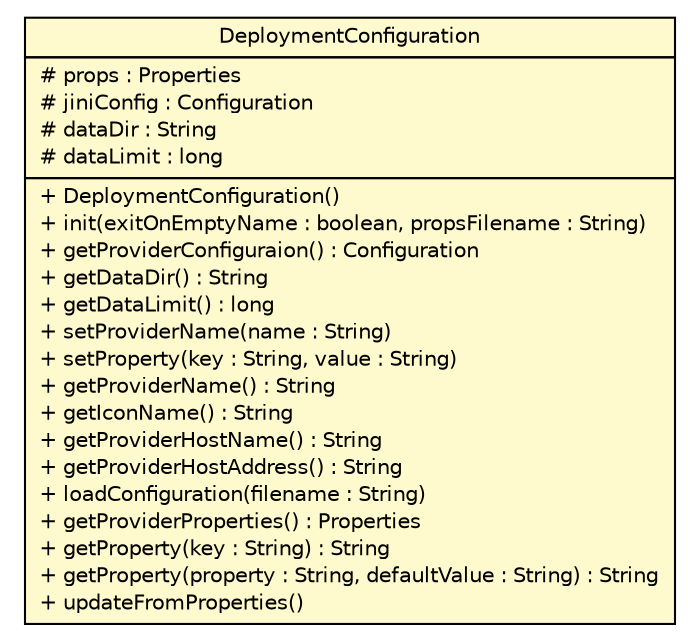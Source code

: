 #!/usr/local/bin/dot
#
# Class diagram 
# Generated by UMLGraph version R5_6 (http://www.umlgraph.org/)
#

digraph G {
	edge [fontname="Helvetica",fontsize=10,labelfontname="Helvetica",labelfontsize=10];
	node [fontname="Helvetica",fontsize=10,shape=plaintext];
	nodesep=0.25;
	ranksep=0.5;
	// sorcer.core.provider.ProviderDelegate.DeploymentConfiguration
	c434938 [label=<<table title="sorcer.core.provider.ProviderDelegate.DeploymentConfiguration" border="0" cellborder="1" cellspacing="0" cellpadding="2" port="p" bgcolor="lemonChiffon" href="./ProviderDelegate.DeploymentConfiguration.html">
		<tr><td><table border="0" cellspacing="0" cellpadding="1">
<tr><td align="center" balign="center"> DeploymentConfiguration </td></tr>
		</table></td></tr>
		<tr><td><table border="0" cellspacing="0" cellpadding="1">
<tr><td align="left" balign="left"> # props : Properties </td></tr>
<tr><td align="left" balign="left"> # jiniConfig : Configuration </td></tr>
<tr><td align="left" balign="left"> # dataDir : String </td></tr>
<tr><td align="left" balign="left"> # dataLimit : long </td></tr>
		</table></td></tr>
		<tr><td><table border="0" cellspacing="0" cellpadding="1">
<tr><td align="left" balign="left"> + DeploymentConfiguration() </td></tr>
<tr><td align="left" balign="left"> + init(exitOnEmptyName : boolean, propsFilename : String) </td></tr>
<tr><td align="left" balign="left"> + getProviderConfiguraion() : Configuration </td></tr>
<tr><td align="left" balign="left"> + getDataDir() : String </td></tr>
<tr><td align="left" balign="left"> + getDataLimit() : long </td></tr>
<tr><td align="left" balign="left"> + setProviderName(name : String) </td></tr>
<tr><td align="left" balign="left"> + setProperty(key : String, value : String) </td></tr>
<tr><td align="left" balign="left"> + getProviderName() : String </td></tr>
<tr><td align="left" balign="left"> + getIconName() : String </td></tr>
<tr><td align="left" balign="left"> + getProviderHostName() : String </td></tr>
<tr><td align="left" balign="left"> + getProviderHostAddress() : String </td></tr>
<tr><td align="left" balign="left"> + loadConfiguration(filename : String) </td></tr>
<tr><td align="left" balign="left"> + getProviderProperties() : Properties </td></tr>
<tr><td align="left" balign="left"> + getProperty(key : String) : String </td></tr>
<tr><td align="left" balign="left"> + getProperty(property : String, defaultValue : String) : String </td></tr>
<tr><td align="left" balign="left"> + updateFromProperties() </td></tr>
		</table></td></tr>
		</table>>, URL="./ProviderDelegate.DeploymentConfiguration.html", fontname="Helvetica", fontcolor="black", fontsize=10.0];
}

